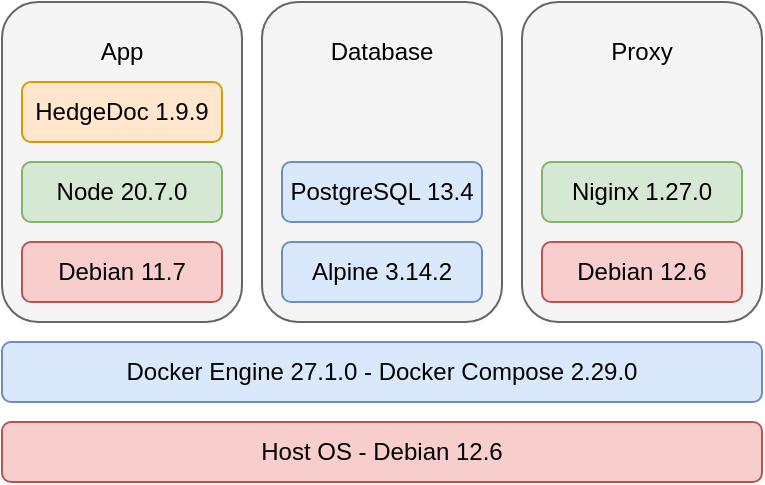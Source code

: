 <mxfile version="24.7.5">
  <diagram name="Página-1" id="A5Ahf2CoRVOPJ03jojGC">
    <mxGraphModel dx="676" dy="425" grid="1" gridSize="10" guides="1" tooltips="1" connect="1" arrows="1" fold="1" page="1" pageScale="1" pageWidth="440" pageHeight="280" math="0" shadow="0">
      <root>
        <mxCell id="0" />
        <mxCell id="1" parent="0" />
        <mxCell id="La_c6Itd9mwxb3O8G_VO-1" value="Host OS - Debian 12.6" style="rounded=1;whiteSpace=wrap;html=1;fillColor=#f8cecc;strokeColor=#b85450;" vertex="1" parent="1">
          <mxGeometry x="30" y="230" width="380" height="30" as="geometry" />
        </mxCell>
        <mxCell id="La_c6Itd9mwxb3O8G_VO-2" value="D&lt;span style=&quot;background-color: initial;&quot;&gt;ocker Engine 27.1.0 - Docker Compose 2.29.0&lt;/span&gt;" style="rounded=1;whiteSpace=wrap;html=1;fillColor=#dae8fc;strokeColor=#6c8ebf;" vertex="1" parent="1">
          <mxGeometry x="30" y="190" width="380" height="30" as="geometry" />
        </mxCell>
        <mxCell id="La_c6Itd9mwxb3O8G_VO-3" value="" style="rounded=1;whiteSpace=wrap;html=1;fillColor=#f5f5f5;fontColor=#333333;strokeColor=#666666;" vertex="1" parent="1">
          <mxGeometry x="30" y="20" width="120" height="160" as="geometry" />
        </mxCell>
        <mxCell id="La_c6Itd9mwxb3O8G_VO-4" value="" style="rounded=1;whiteSpace=wrap;html=1;fillColor=#f5f5f5;fontColor=#333333;strokeColor=#666666;" vertex="1" parent="1">
          <mxGeometry x="160" y="20" width="120" height="160" as="geometry" />
        </mxCell>
        <mxCell id="La_c6Itd9mwxb3O8G_VO-5" value="" style="rounded=1;whiteSpace=wrap;html=1;fillColor=#f5f5f5;fontColor=#333333;strokeColor=#666666;" vertex="1" parent="1">
          <mxGeometry x="290" y="20" width="120" height="160" as="geometry" />
        </mxCell>
        <mxCell id="La_c6Itd9mwxb3O8G_VO-6" value="Node 20.7.0" style="rounded=1;whiteSpace=wrap;html=1;fillColor=#d5e8d4;strokeColor=#82b366;" vertex="1" parent="1">
          <mxGeometry x="40" y="100" width="100" height="30" as="geometry" />
        </mxCell>
        <mxCell id="La_c6Itd9mwxb3O8G_VO-7" value="HedgeDoc 1.9.9" style="rounded=1;whiteSpace=wrap;html=1;fillColor=#ffe6cc;strokeColor=#d79b00;" vertex="1" parent="1">
          <mxGeometry x="40" y="60" width="100" height="30" as="geometry" />
        </mxCell>
        <mxCell id="La_c6Itd9mwxb3O8G_VO-9" value="Debian 11.7" style="rounded=1;whiteSpace=wrap;html=1;fillColor=#f8cecc;strokeColor=#b85450;" vertex="1" parent="1">
          <mxGeometry x="40" y="140" width="100" height="30" as="geometry" />
        </mxCell>
        <mxCell id="La_c6Itd9mwxb3O8G_VO-10" value="Alpine 3.14.2" style="rounded=1;whiteSpace=wrap;html=1;fillColor=#dae8fc;strokeColor=#6c8ebf;" vertex="1" parent="1">
          <mxGeometry x="170" y="140" width="100" height="30" as="geometry" />
        </mxCell>
        <mxCell id="La_c6Itd9mwxb3O8G_VO-11" value="PostgreSQL 13.4" style="rounded=1;whiteSpace=wrap;html=1;fillColor=#dae8fc;strokeColor=#6c8ebf;" vertex="1" parent="1">
          <mxGeometry x="170" y="100" width="100" height="30" as="geometry" />
        </mxCell>
        <mxCell id="La_c6Itd9mwxb3O8G_VO-12" value="Niginx 1.27.0" style="rounded=1;whiteSpace=wrap;html=1;fillColor=#d5e8d4;strokeColor=#82b366;" vertex="1" parent="1">
          <mxGeometry x="300" y="100" width="100" height="30" as="geometry" />
        </mxCell>
        <mxCell id="La_c6Itd9mwxb3O8G_VO-13" value="Debian 12.6" style="rounded=1;whiteSpace=wrap;html=1;fillColor=#f8cecc;strokeColor=#b85450;" vertex="1" parent="1">
          <mxGeometry x="300" y="140" width="100" height="30" as="geometry" />
        </mxCell>
        <mxCell id="La_c6Itd9mwxb3O8G_VO-14" value="App" style="text;html=1;align=center;verticalAlign=middle;whiteSpace=wrap;rounded=0;" vertex="1" parent="1">
          <mxGeometry x="60" y="30" width="60" height="30" as="geometry" />
        </mxCell>
        <mxCell id="La_c6Itd9mwxb3O8G_VO-15" value="Database" style="text;html=1;align=center;verticalAlign=middle;whiteSpace=wrap;rounded=0;" vertex="1" parent="1">
          <mxGeometry x="190" y="30" width="60" height="30" as="geometry" />
        </mxCell>
        <mxCell id="La_c6Itd9mwxb3O8G_VO-16" value="Proxy" style="text;html=1;align=center;verticalAlign=middle;whiteSpace=wrap;rounded=0;" vertex="1" parent="1">
          <mxGeometry x="320" y="30" width="60" height="30" as="geometry" />
        </mxCell>
      </root>
    </mxGraphModel>
  </diagram>
</mxfile>

